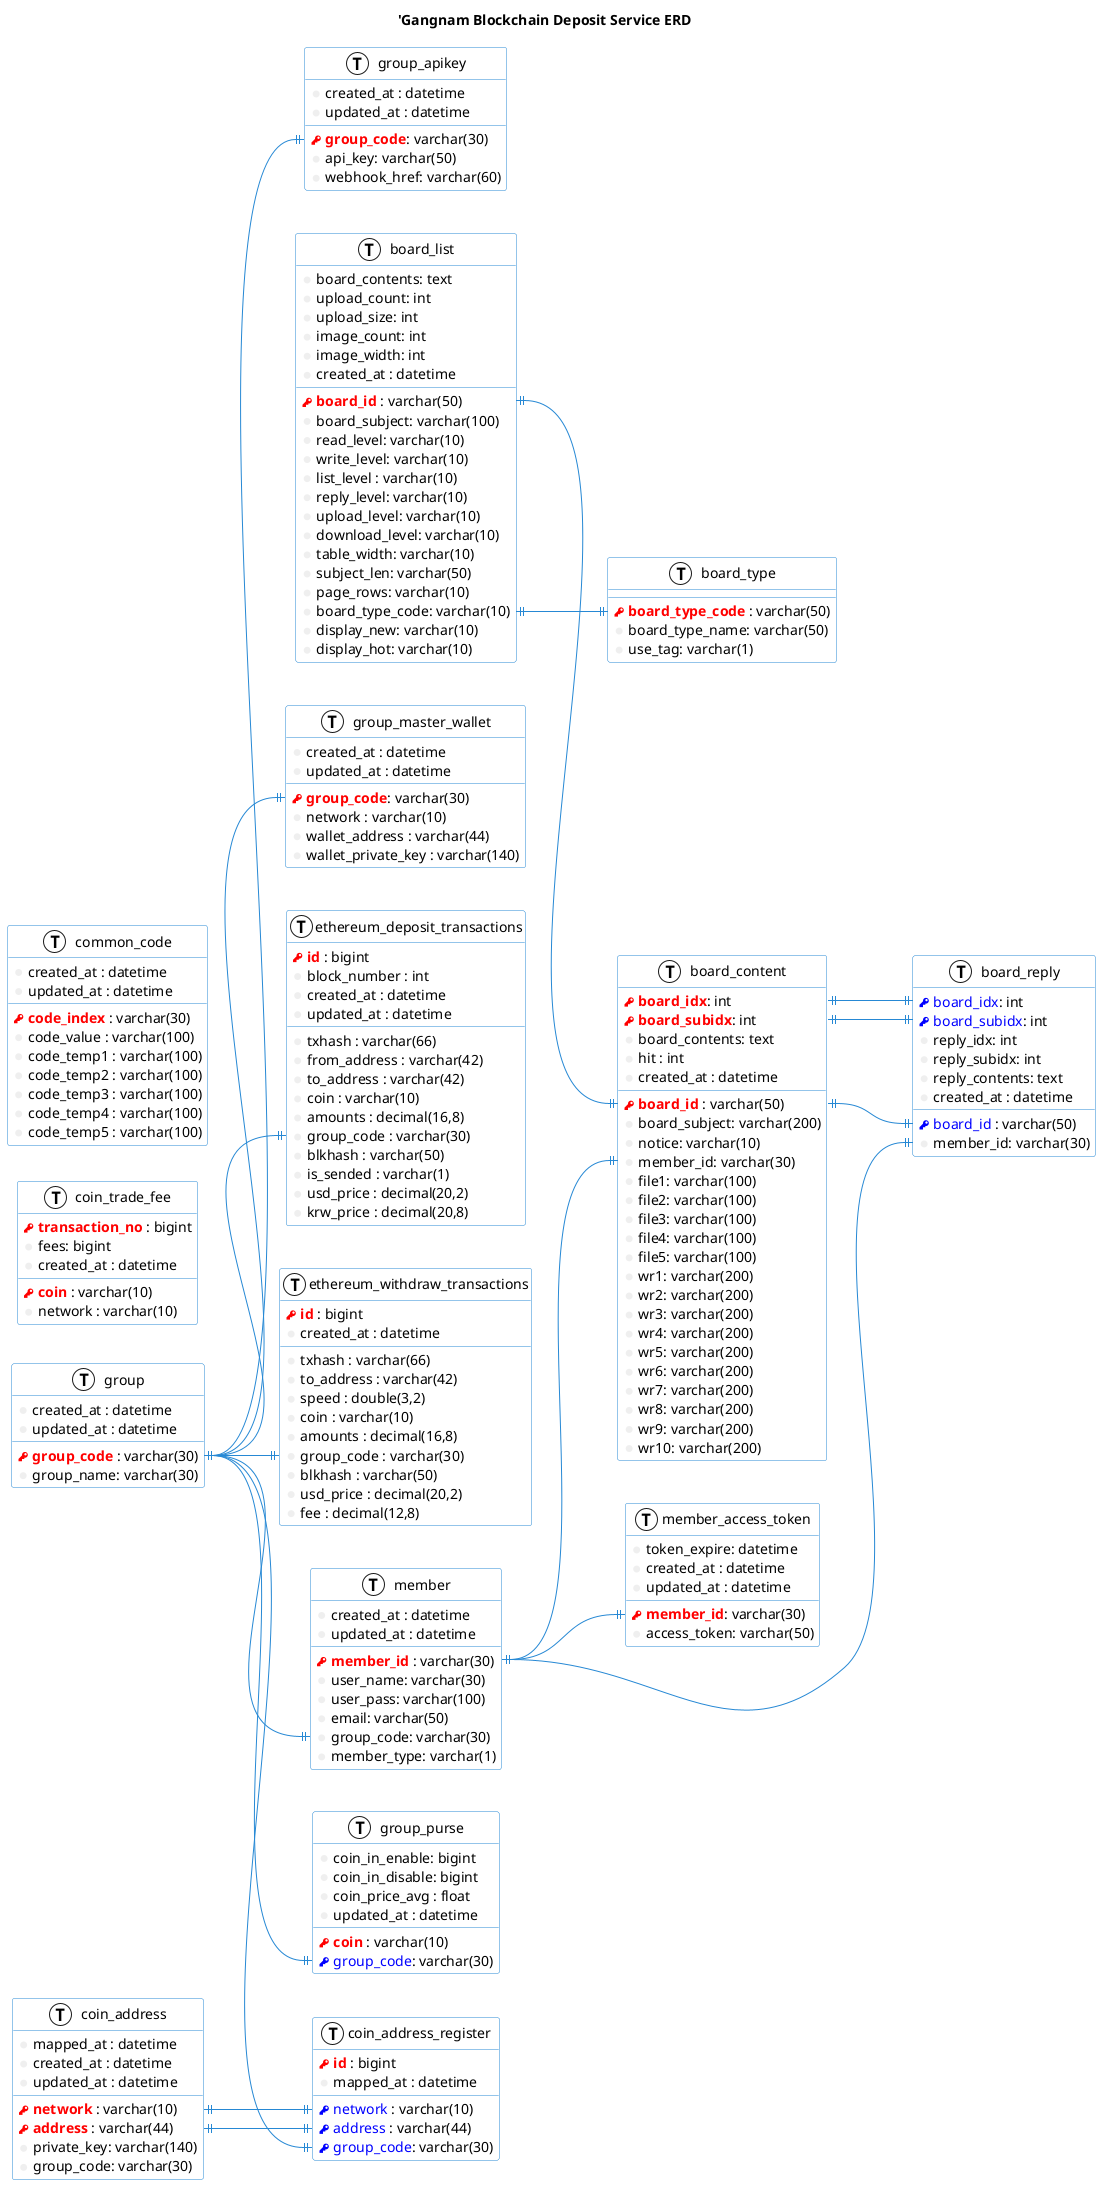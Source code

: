 @startuml
!define primary_key(x) <b><color:red><&key> x</color></b>
!define foreign_key(x) <color:blue><&key> x</color>
!define column(x) <color:#efefef><&media-record></color> x
!define table(x) entity x << (T, white) >>

left to right direction
skinparam roundcorner 5
skinparam shadowing false
skinparam handwritten false
skinparam class {
    BackgroundColor white
    ArrowColor #2688d4
    BorderColor #2688d4
}

title 'Gangnam Blockchain Deposit Service ERD

table( group ) {
    primary_key( group_code ) : varchar(30)
    column( group_name ): varchar(30)
    column( created_at ) : datetime
    column( updated_at ) : datetime
}

table( member ) {
    primary_key( member_id ) : varchar(30)
    column( user_name ): varchar(30)
    column( user_pass ): varchar(100)
    column( email ): varchar(50)
    column( group_code ): varchar(30)
    column( member_type): varchar(1)
    column( created_at ) : datetime
    column( updated_at ) : datetime
}


table( group_purse ) {
    primary_key( coin ) : varchar(10)
    foreign_key( group_code ): varchar(30)
    column( coin_in_enable ): bigint
    column( coin_in_disable ): bigint
    column( coin_price_avg ) : float
    column( updated_at ) : datetime
}

table( group_apikey ) {
    primary_key( group_code ): varchar(30)
    column( api_key ): varchar(50)
    column( webhook_href ): varchar(60)
    column( created_at ) : datetime
    column( updated_at ) : datetime
}

table( group_master_wallet ) {
    primary_key( group_code ): varchar(30)
    column( network ) : varchar(10)
    column( wallet_address ) : varchar(44)
    column( wallet_private_key ) : varchar(140)
    column( created_at ) : datetime
    column( updated_at ) : datetime
}

table( member_access_token ) {
    primary_key( member_id ): varchar(30)
    column( access_token ): varchar(50)
    column( token_expire ): datetime
    column( created_at ) : datetime
    column( updated_at ) : datetime
}


table( board_content ) {
    primary_key( board_id ) : varchar(50)
    primary_key( board_idx ): int
    primary_key( board_subidx ): int
    column( board_subject ): varchar(200)
    column( board_contents ): text
    column( notice ): varchar(10)
    column( member_id ): varchar(30)
    column( hit ) : int
    column( file1 ): varchar(100)
    column( file2 ): varchar(100)
    column( file3 ): varchar(100)
    column( file4 ): varchar(100)
    column( file5 ): varchar(100)
    column( wr1 ): varchar(200)
    column( wr2 ): varchar(200)
    column( wr3 ): varchar(200)
    column( wr4 ): varchar(200)
    column( wr5 ): varchar(200)
    column( wr6 ): varchar(200)
    column( wr7 ): varchar(200)
    column( wr8 ): varchar(200)
    column( wr9 ): varchar(200)
    column( wr10 ): varchar(200)
    column( created_at ) : datetime
}

table( board_list ) {
    primary_key( board_id ) : varchar(50)
    column( board_subject ): varchar(100)
    column( board_contents ): text
    column( read_level ): varchar(10)
    column( write_level ): varchar(10)
    column( list_level ) : varchar(10)
    column( reply_level ): varchar(10)
    column( upload_level ): varchar(10)
    column( download_level ): varchar(10)
    column( table_width ): varchar(10)
    column( subject_len ): varchar(50)
    column( page_rows ): varchar(10)
    column( upload_count ): int
    column( upload_size ): int
    column( image_count ): int
    column( image_width ): int
    column( board_type_code ): varchar(10)
    column( display_new ): varchar(10)
    column( display_hot ): varchar(10)
    column( created_at ) : datetime
}

table( board_reply ) {
    foreign_key( board_id ) : varchar(50)
    foreign_key( board_idx ): int
    foreign_key( board_subidx ): int
    column( reply_idx ): int
    column( reply_subidx ): int
    column( reply_contents ): text
    column( member_id ): varchar(30)
    column( created_at ) : datetime
}

table( board_type ) {
    primary_key( board_type_code ) : varchar(50)
    column( board_type_name ): varchar(50)
    column( use_tag ): varchar(1)
}

table( coin_address ) {
    primary_key( network ) : varchar(10)
    primary_key( address ) : varchar(44)
    column( private_key ): varchar(140)
    column( group_code ): varchar(30)
    column( mapped_at ) : datetime
    column( created_at ) : datetime
    column( updated_at ) : datetime
}

table( coin_address_register ) {
    primary_key( id ) : bigint
    foreign_key( network ) : varchar(10)
    foreign_key( address ) : varchar(44)
    foreign_key( group_code ): varchar(30)
    column( mapped_at ) : datetime
}

table( coin_trade_fee ) {
    primary_key( transaction_no ) : bigint
    primary_key( coin ) : varchar(10)
    column( network ) : varchar(10)
    column( fees ): bigint
    column( created_at ) : datetime
}

table( common_code ) {
    primary_key( code_index) : varchar(30)
    column( code_value ) : varchar(100)
    column( code_temp1 ) : varchar(100)
    column( code_temp2 ) : varchar(100)
    column( code_temp3 ) : varchar(100)
    column( code_temp4 ) : varchar(100)
    column( code_temp5 ) : varchar(100)
    column( created_at ) : datetime
    column( updated_at ) : datetime
}

table( ethereum_deposit_transactions ) {
    primary_key( id ) : bigint
    column( txhash ) : varchar(66)
    column( from_address ) : varchar(42)
    column( to_address ) : varchar(42)
    column( block_number ) : int
    column( coin ) : varchar(10)
    column( amounts ) : decimal(16,8)
    column( group_code ) : varchar(30)
    column( blkhash ) : varchar(50)
    column( is_sended ) : varchar(1)
    column( usd_price ) : decimal(20,2)
    column( krw_price ) : decimal(20,8)
    column( created_at ) : datetime
    column( updated_at ) : datetime
}


table( ethereum_withdraw_transactions ) {
    primary_key( id ) : bigint
    column( txhash ) : varchar(66)
    column( to_address ) : varchar(42)
    column( speed ) : double(3,2)
    column( coin ) : varchar(10)
    column( amounts ) : decimal(16,8)
    column( group_code ) : varchar(30)
    column( blkhash ) : varchar(50)
    column( usd_price ) : decimal(20,2)
    column( fee ) : decimal(12,8)
    column( created_at ) : datetime
}


group::group_code ||--|| member::group_code
member::member_id ||--|| member_access_token::member_id
member::member_id ||--|| board_content::member_id
member::member_id ||--|| board_reply::member_id

group::group_code||--|| group_purse::group_code
group::group_code||--|| group_apikey::group_code
group::group_code||--|| group_master_wallet::group_code
group::group_code||--|| coin_address_register::group_code
group::group_code||--|| ethereum_deposit_transactions::group_code
group::group_code||--|| ethereum_withdraw_transactions::group_code

board_list::board_id ||--|| board_content::board_id
board_list::board_type_code ||--|| board_type::board_type_code
board_content::board_id ||--|| board_reply::board_id
board_content::board_idx ||--|| board_reply::board_idx
board_content::board_subidx ||--|| board_reply::board_subidx

coin_address::network ||--|| coin_address_register::network
coin_address::address ||--|| coin_address_register::address
@enduml